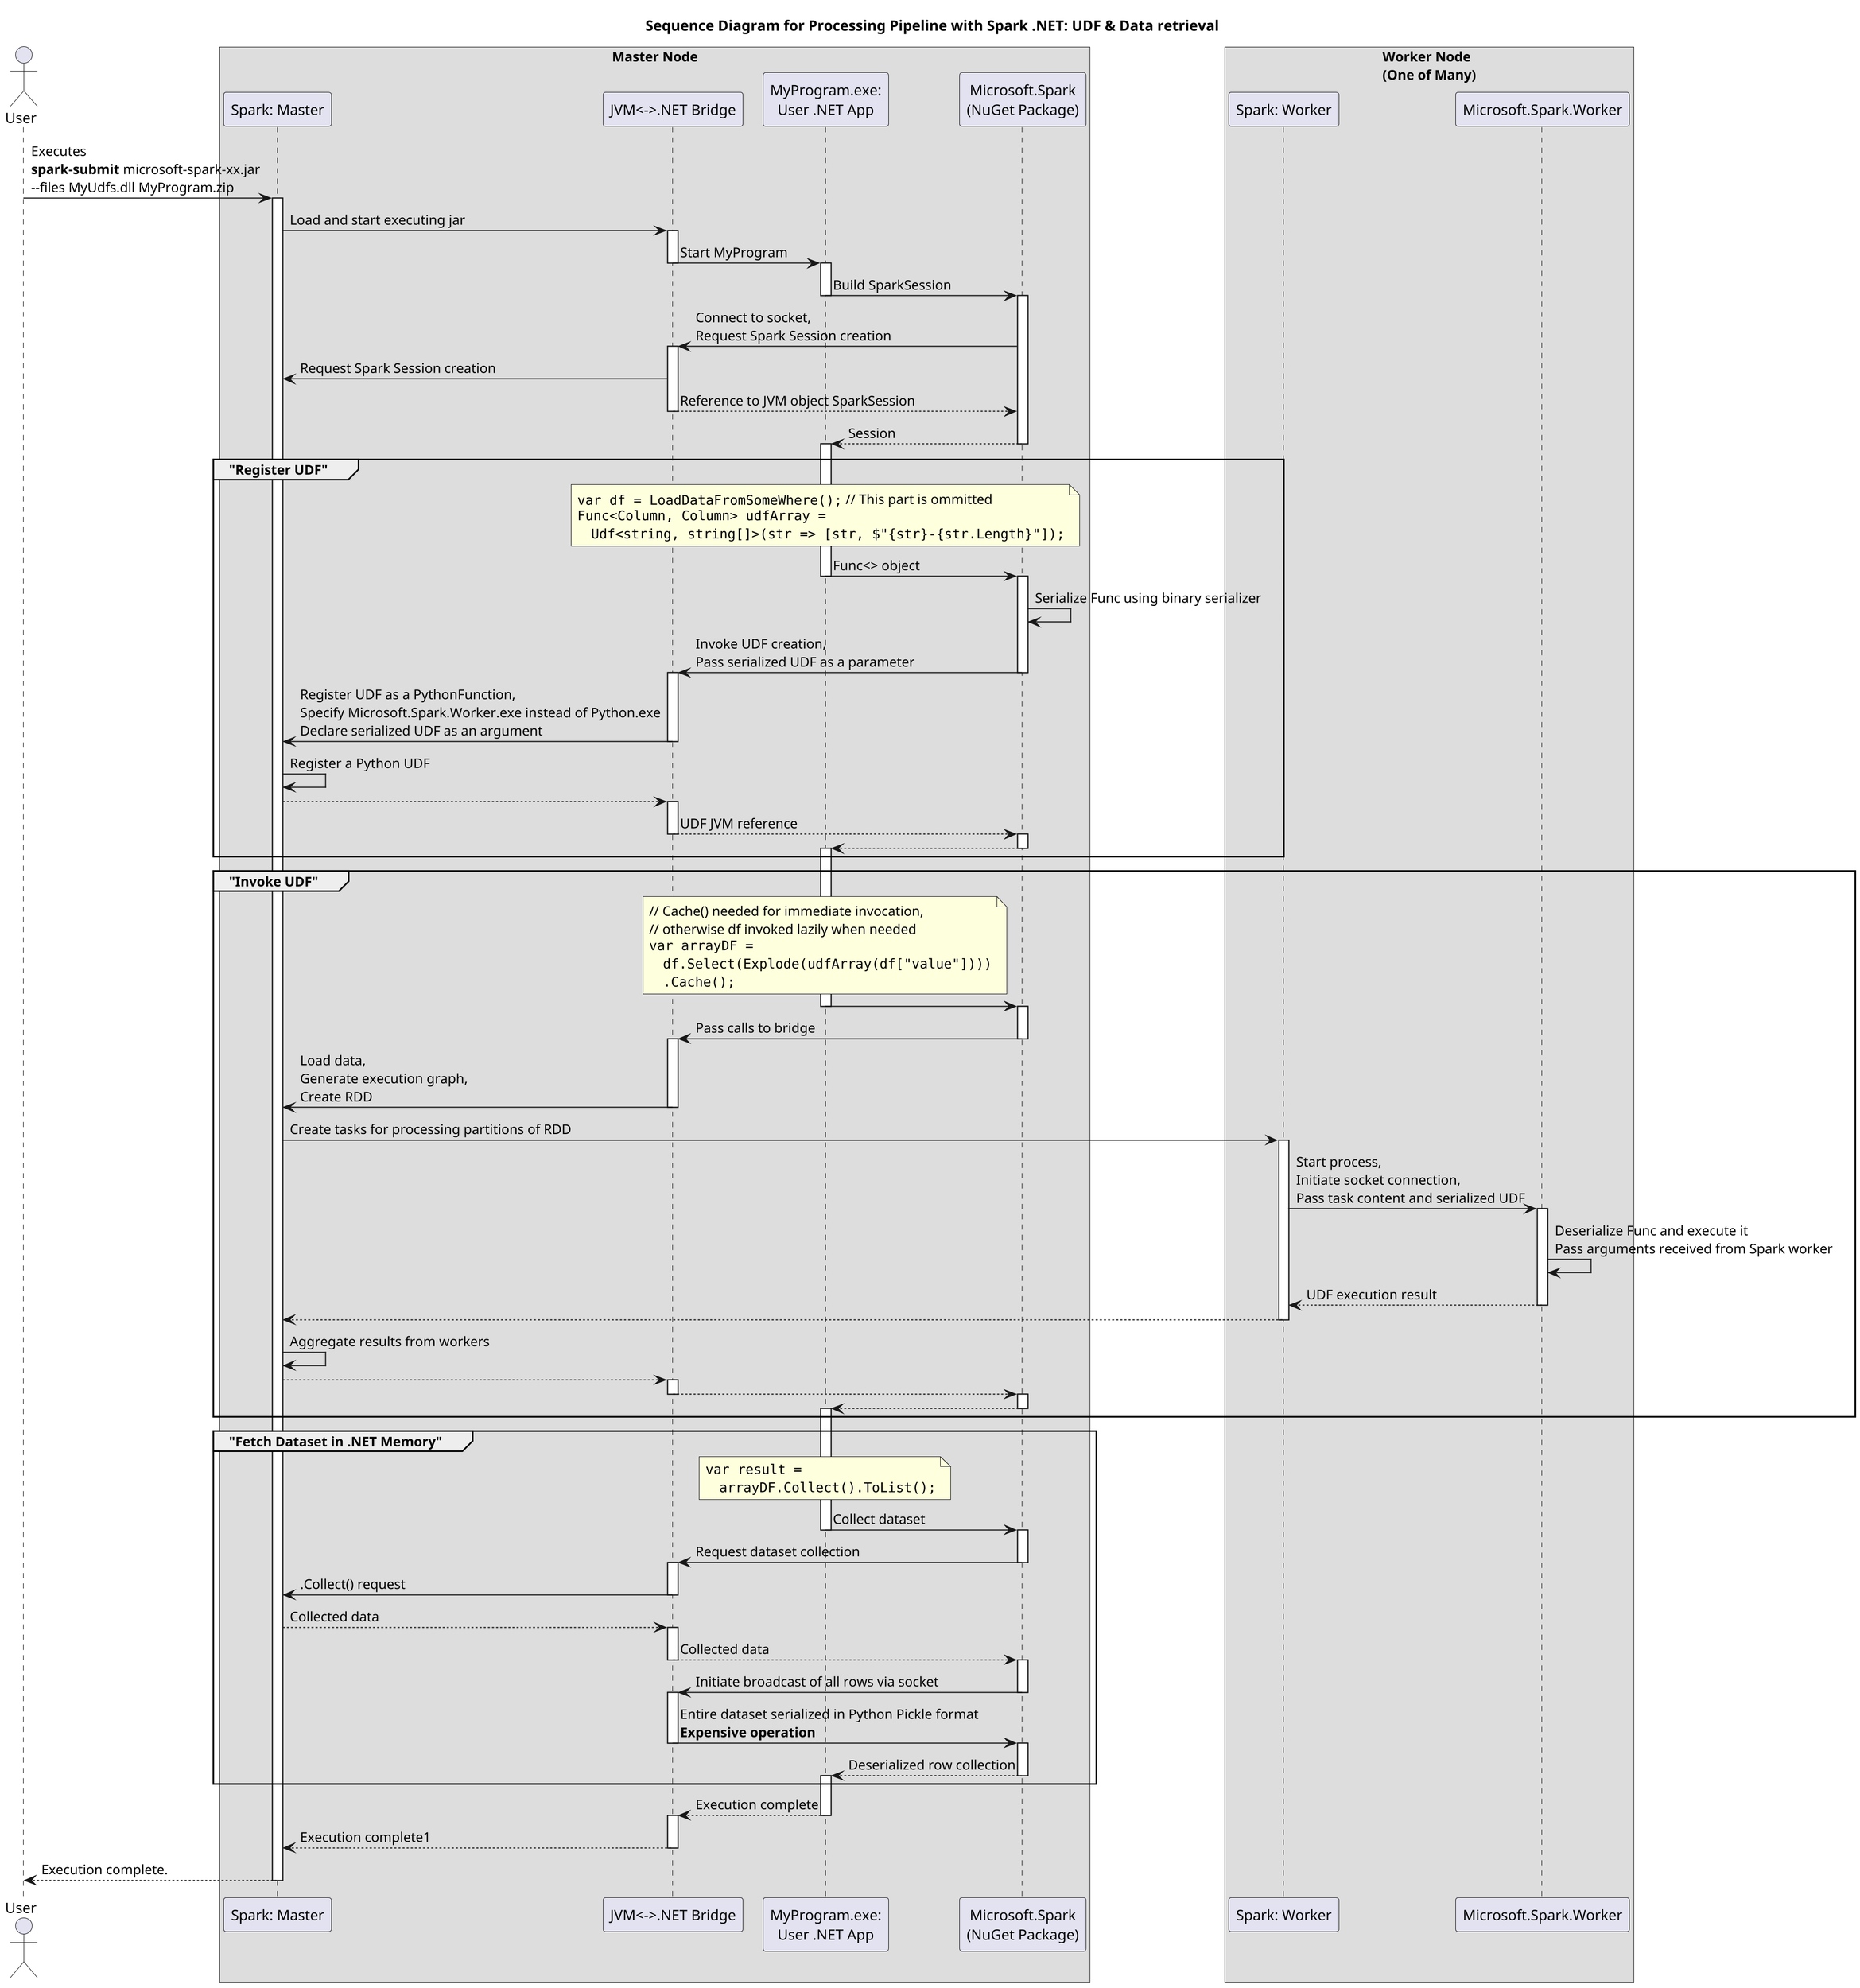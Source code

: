 @startuml Spark-dotnet-sequence-diagram-udf-data
title "Sequence Diagram for Processing Pipeline with Spark .NET: UDF & Data retrieval"

skinparam dpi 200
skinparam BoxPadding 10

actor "User" as user

box "Master Node"
participant "Spark: Master" as spark_master
participant "JVM<->.NET Bridge" as bridge
participant "MyProgram.exe:\nUser .NET App" as dotnet_master
participant "Microsoft.Spark\n(NuGet Package)" as dotnet_nuget
end box

box "Worker Node\n(One of Many)"
participant "Spark: Worker" as spark_worker
participant "Microsoft.Spark.Worker" as dotnet_worker
end box

user -> spark_master: Executes \n**spark-submit** microsoft-spark-xx.jar\n--files MyUdfs.dll MyProgram.zip
activate spark_master

spark_master -> bridge: Load and start executing jar
activate bridge
bridge -> dotnet_master: Start MyProgram
deactivate bridge

activate dotnet_master
dotnet_master -> dotnet_nuget: Build SparkSession
deactivate dotnet_master
activate dotnet_nuget

dotnet_nuget -> bridge: Connect to socket,\nRequest Spark Session creation
activate bridge
bridge -> spark_master: Request Spark Session creation
return Reference to JVM object SparkSession
return Session
activate dotnet_master

group "Register UDF"
    note over dotnet_master
        ""var df = LoadDataFromSomeWhere();"" // This part is ommitted
        ""Func<Column, Column> udfArray =""
            ""Udf<string, string[]>(str => [str, $"{str}-{str.Length}"]);""
    end note

    dotnet_master -> dotnet_nuget: Func<> object
    deactivate dotnet_master
    activate dotnet_nuget
    dotnet_nuget -> dotnet_nuget: Serialize Func using binary serializer
    dotnet_nuget -> bridge: Invoke UDF creation,\nPass serialized UDF as a parameter
    deactivate dotnet_nuget
    activate bridge
    bridge -> spark_master: Register UDF as a PythonFunction,\nSpecify Microsoft.Spark.Worker.exe instead of Python.exe\nDeclare serialized UDF as an argument
    deactivate bridge

    spark_master -> spark_master: Register a Python UDF

    spark_master --> bridge
    activate bridge
    bridge --> dotnet_nuget: UDF JVM reference
    deactivate bridge

    activate dotnet_nuget
    dotnet_nuget --> dotnet_master
    deactivate dotnet_nuget
    activate dotnet_master
end

group "Invoke UDF"
    note over dotnet_master
        // Cache() needed for immediate invocation,
        // otherwise df invoked lazily when needed
        ""var arrayDF =""
            ""df.Select(Explode(udfArray(df["value"])))""
            "".Cache();""
    end note


    dotnet_master -> dotnet_nuget
    deactivate dotnet_master
    activate dotnet_nuget

    dotnet_nuget -> bridge: Pass calls to bridge
    deactivate dotnet_nuget
    activate bridge
    bridge -> spark_master: Load data,\nGenerate execution graph,\nCreate RDD
    deactivate bridge

    spark_master -> spark_worker: Create tasks for processing partitions of RDD
    activate spark_worker
    spark_worker -> dotnet_worker: Start process,\nInitiate socket connection,\nPass task content and serialized UDF
    activate dotnet_worker

    dotnet_worker -> dotnet_worker: Deserialize Func and execute it\nPass arguments received from Spark worker
    return UDF execution result
    return

    spark_master -> spark_master: Aggregate results from workers
    spark_master --> bridge
    activate bridge
    bridge --> dotnet_nuget
    deactivate bridge
    activate dotnet_nuget
    dotnet_nuget --> dotnet_master
    deactivate dotnet_nuget
    activate dotnet_master
end

group "Fetch Dataset in .NET Memory"
    note over dotnet_master
        ""var result =""
            ""arrayDF.Collect().ToList();""
    end note

    dotnet_master -> dotnet_nuget: Collect dataset
    deactivate dotnet_master
    activate dotnet_nuget
    dotnet_nuget -> bridge: Request dataset collection
    deactivate dotnet_nuget

    activate bridge
    bridge -> spark_master: .Collect() request

    deactivate bridge

    spark_master --> bridge: Collected data
    activate bridge

    bridge --> dotnet_nuget: Collected data
    deactivate bridge
    activate dotnet_nuget
    dotnet_nuget -> bridge: Initiate broadcast of all rows via socket
    deactivate dotnet_nuget
    activate bridge

    bridge -> dotnet_nuget: Entire dataset serialized in Python Pickle format\n**Expensive operation**

    deactivate bridge

    activate dotnet_nuget
    dotnet_nuget --> dotnet_master: Deserialized row collection
    deactivate dotnet_nuget
    activate dotnet_master

end

activate dotnet_master
dotnet_master --> bridge: Execution complete
deactivate dotnet_master
activate bridge
bridge --> spark_master: Execution complete1
deactivate bridge
return Execution complete.
@enduml
